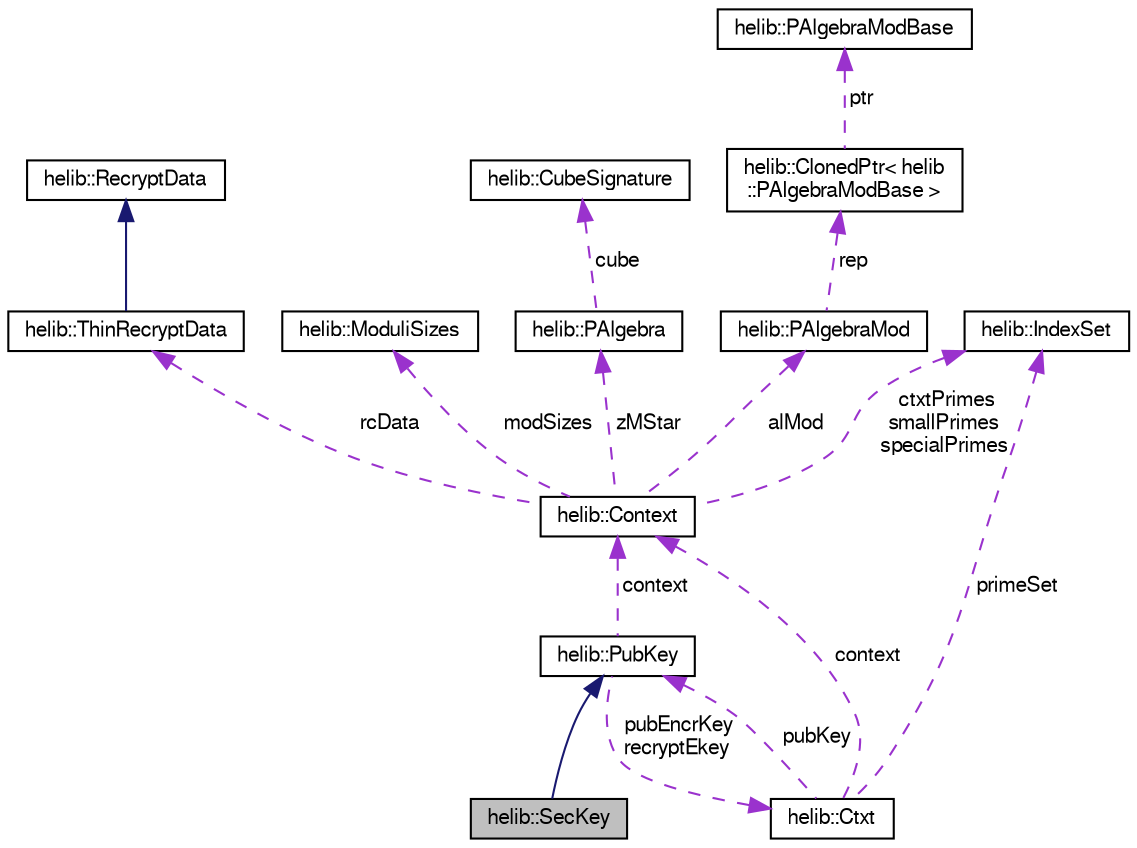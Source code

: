 digraph "helib::SecKey"
{
  edge [fontname="FreeSans",fontsize="10",labelfontname="FreeSans",labelfontsize="10"];
  node [fontname="FreeSans",fontsize="10",shape=record];
  Node2 [label="helib::SecKey",height=0.2,width=0.4,color="black", fillcolor="grey75", style="filled", fontcolor="black"];
  Node3 -> Node2 [dir="back",color="midnightblue",fontsize="10",style="solid"];
  Node3 [label="helib::PubKey",height=0.2,width=0.4,color="black", fillcolor="white", style="filled",URL="$classhelib_1_1_pub_key.html",tooltip="The public key. "];
  Node4 -> Node3 [dir="back",color="darkorchid3",fontsize="10",style="dashed",label=" pubEncrKey\nrecryptEkey" ];
  Node4 [label="helib::Ctxt",height=0.2,width=0.4,color="black", fillcolor="white", style="filled",URL="$classhelib_1_1_ctxt.html",tooltip="A Ctxt object holds a single ciphertext. "];
  Node5 -> Node4 [dir="back",color="darkorchid3",fontsize="10",style="dashed",label=" context" ];
  Node5 [label="helib::Context",height=0.2,width=0.4,color="black", fillcolor="white", style="filled",URL="$classhelib_1_1_context.html",tooltip="Maintaining the HE scheme parameters. "];
  Node6 -> Node5 [dir="back",color="darkorchid3",fontsize="10",style="dashed",label=" modSizes" ];
  Node6 [label="helib::ModuliSizes",height=0.2,width=0.4,color="black", fillcolor="white", style="filled",URL="$classhelib_1_1_moduli_sizes.html",tooltip="A helper class to map required modulo-sizes to primeSets. "];
  Node7 -> Node5 [dir="back",color="darkorchid3",fontsize="10",style="dashed",label=" rcData" ];
  Node7 [label="helib::ThinRecryptData",height=0.2,width=0.4,color="black", fillcolor="white", style="filled",URL="$classhelib_1_1_thin_recrypt_data.html",tooltip="Same as above, but for \"thin\" bootstrapping, where the slots are assumed to contain constants..."];
  Node8 -> Node7 [dir="back",color="midnightblue",fontsize="10",style="solid"];
  Node8 [label="helib::RecryptData",height=0.2,width=0.4,color="black", fillcolor="white", style="filled",URL="$classhelib_1_1_recrypt_data.html",tooltip="A structure to hold recryption-related data inside the Context. "];
  Node9 -> Node5 [dir="back",color="darkorchid3",fontsize="10",style="dashed",label=" ctxtPrimes\nsmallPrimes\nspecialPrimes" ];
  Node9 [label="helib::IndexSet",height=0.2,width=0.4,color="black", fillcolor="white", style="filled",URL="$classhelib_1_1_index_set.html",tooltip="A dynamic set of non-negative integers. "];
  Node10 -> Node5 [dir="back",color="darkorchid3",fontsize="10",style="dashed",label=" zMStar" ];
  Node10 [label="helib::PAlgebra",height=0.2,width=0.4,color="black", fillcolor="white", style="filled",URL="$classhelib_1_1_p_algebra.html",tooltip="The structure of (Z/mZ)* /(p) "];
  Node11 -> Node10 [dir="back",color="darkorchid3",fontsize="10",style="dashed",label=" cube" ];
  Node11 [label="helib::CubeSignature",height=0.2,width=0.4,color="black", fillcolor="white", style="filled",URL="$classhelib_1_1_cube_signature.html",tooltip="Holds a vector of dimensions for a hypercube and some additional data. "];
  Node12 -> Node5 [dir="back",color="darkorchid3",fontsize="10",style="dashed",label=" alMod" ];
  Node12 [label="helib::PAlgebraMod",height=0.2,width=0.4,color="black", fillcolor="white", style="filled",URL="$classhelib_1_1_p_algebra_mod.html",tooltip="The structure of Z[X]/(Phi_m(X), p) "];
  Node13 -> Node12 [dir="back",color="darkorchid3",fontsize="10",style="dashed",label=" rep" ];
  Node13 [label="helib::ClonedPtr\< helib\l::PAlgebraModBase \>",height=0.2,width=0.4,color="black", fillcolor="white", style="filled",URL="$classhelib_1_1_cloned_ptr.html"];
  Node14 -> Node13 [dir="back",color="darkorchid3",fontsize="10",style="dashed",label=" ptr" ];
  Node14 [label="helib::PAlgebraModBase",height=0.2,width=0.4,color="black", fillcolor="white", style="filled",URL="$classhelib_1_1_p_algebra_mod_base.html",tooltip="Virtual base class for PAlgebraMod. "];
  Node9 -> Node4 [dir="back",color="darkorchid3",fontsize="10",style="dashed",label=" primeSet" ];
  Node3 -> Node4 [dir="back",color="darkorchid3",fontsize="10",style="dashed",label=" pubKey" ];
  Node5 -> Node3 [dir="back",color="darkorchid3",fontsize="10",style="dashed",label=" context" ];
}
